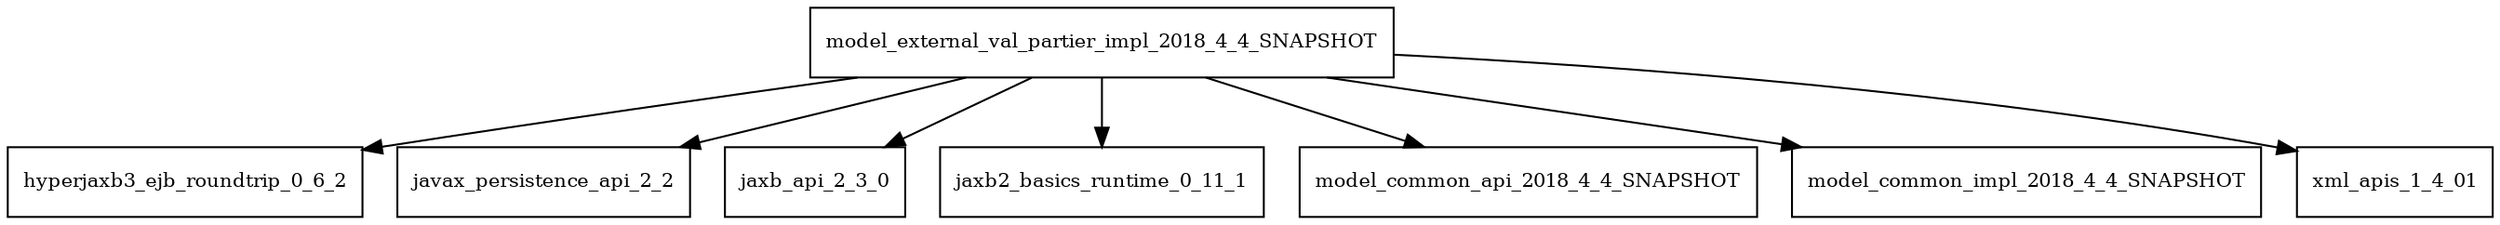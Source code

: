 digraph model_external_val_partier_impl_2018_4_4_SNAPSHOT_dependencies {
  node [shape = box, fontsize=10.0];
  model_external_val_partier_impl_2018_4_4_SNAPSHOT -> hyperjaxb3_ejb_roundtrip_0_6_2;
  model_external_val_partier_impl_2018_4_4_SNAPSHOT -> javax_persistence_api_2_2;
  model_external_val_partier_impl_2018_4_4_SNAPSHOT -> jaxb_api_2_3_0;
  model_external_val_partier_impl_2018_4_4_SNAPSHOT -> jaxb2_basics_runtime_0_11_1;
  model_external_val_partier_impl_2018_4_4_SNAPSHOT -> model_common_api_2018_4_4_SNAPSHOT;
  model_external_val_partier_impl_2018_4_4_SNAPSHOT -> model_common_impl_2018_4_4_SNAPSHOT;
  model_external_val_partier_impl_2018_4_4_SNAPSHOT -> xml_apis_1_4_01;
}
